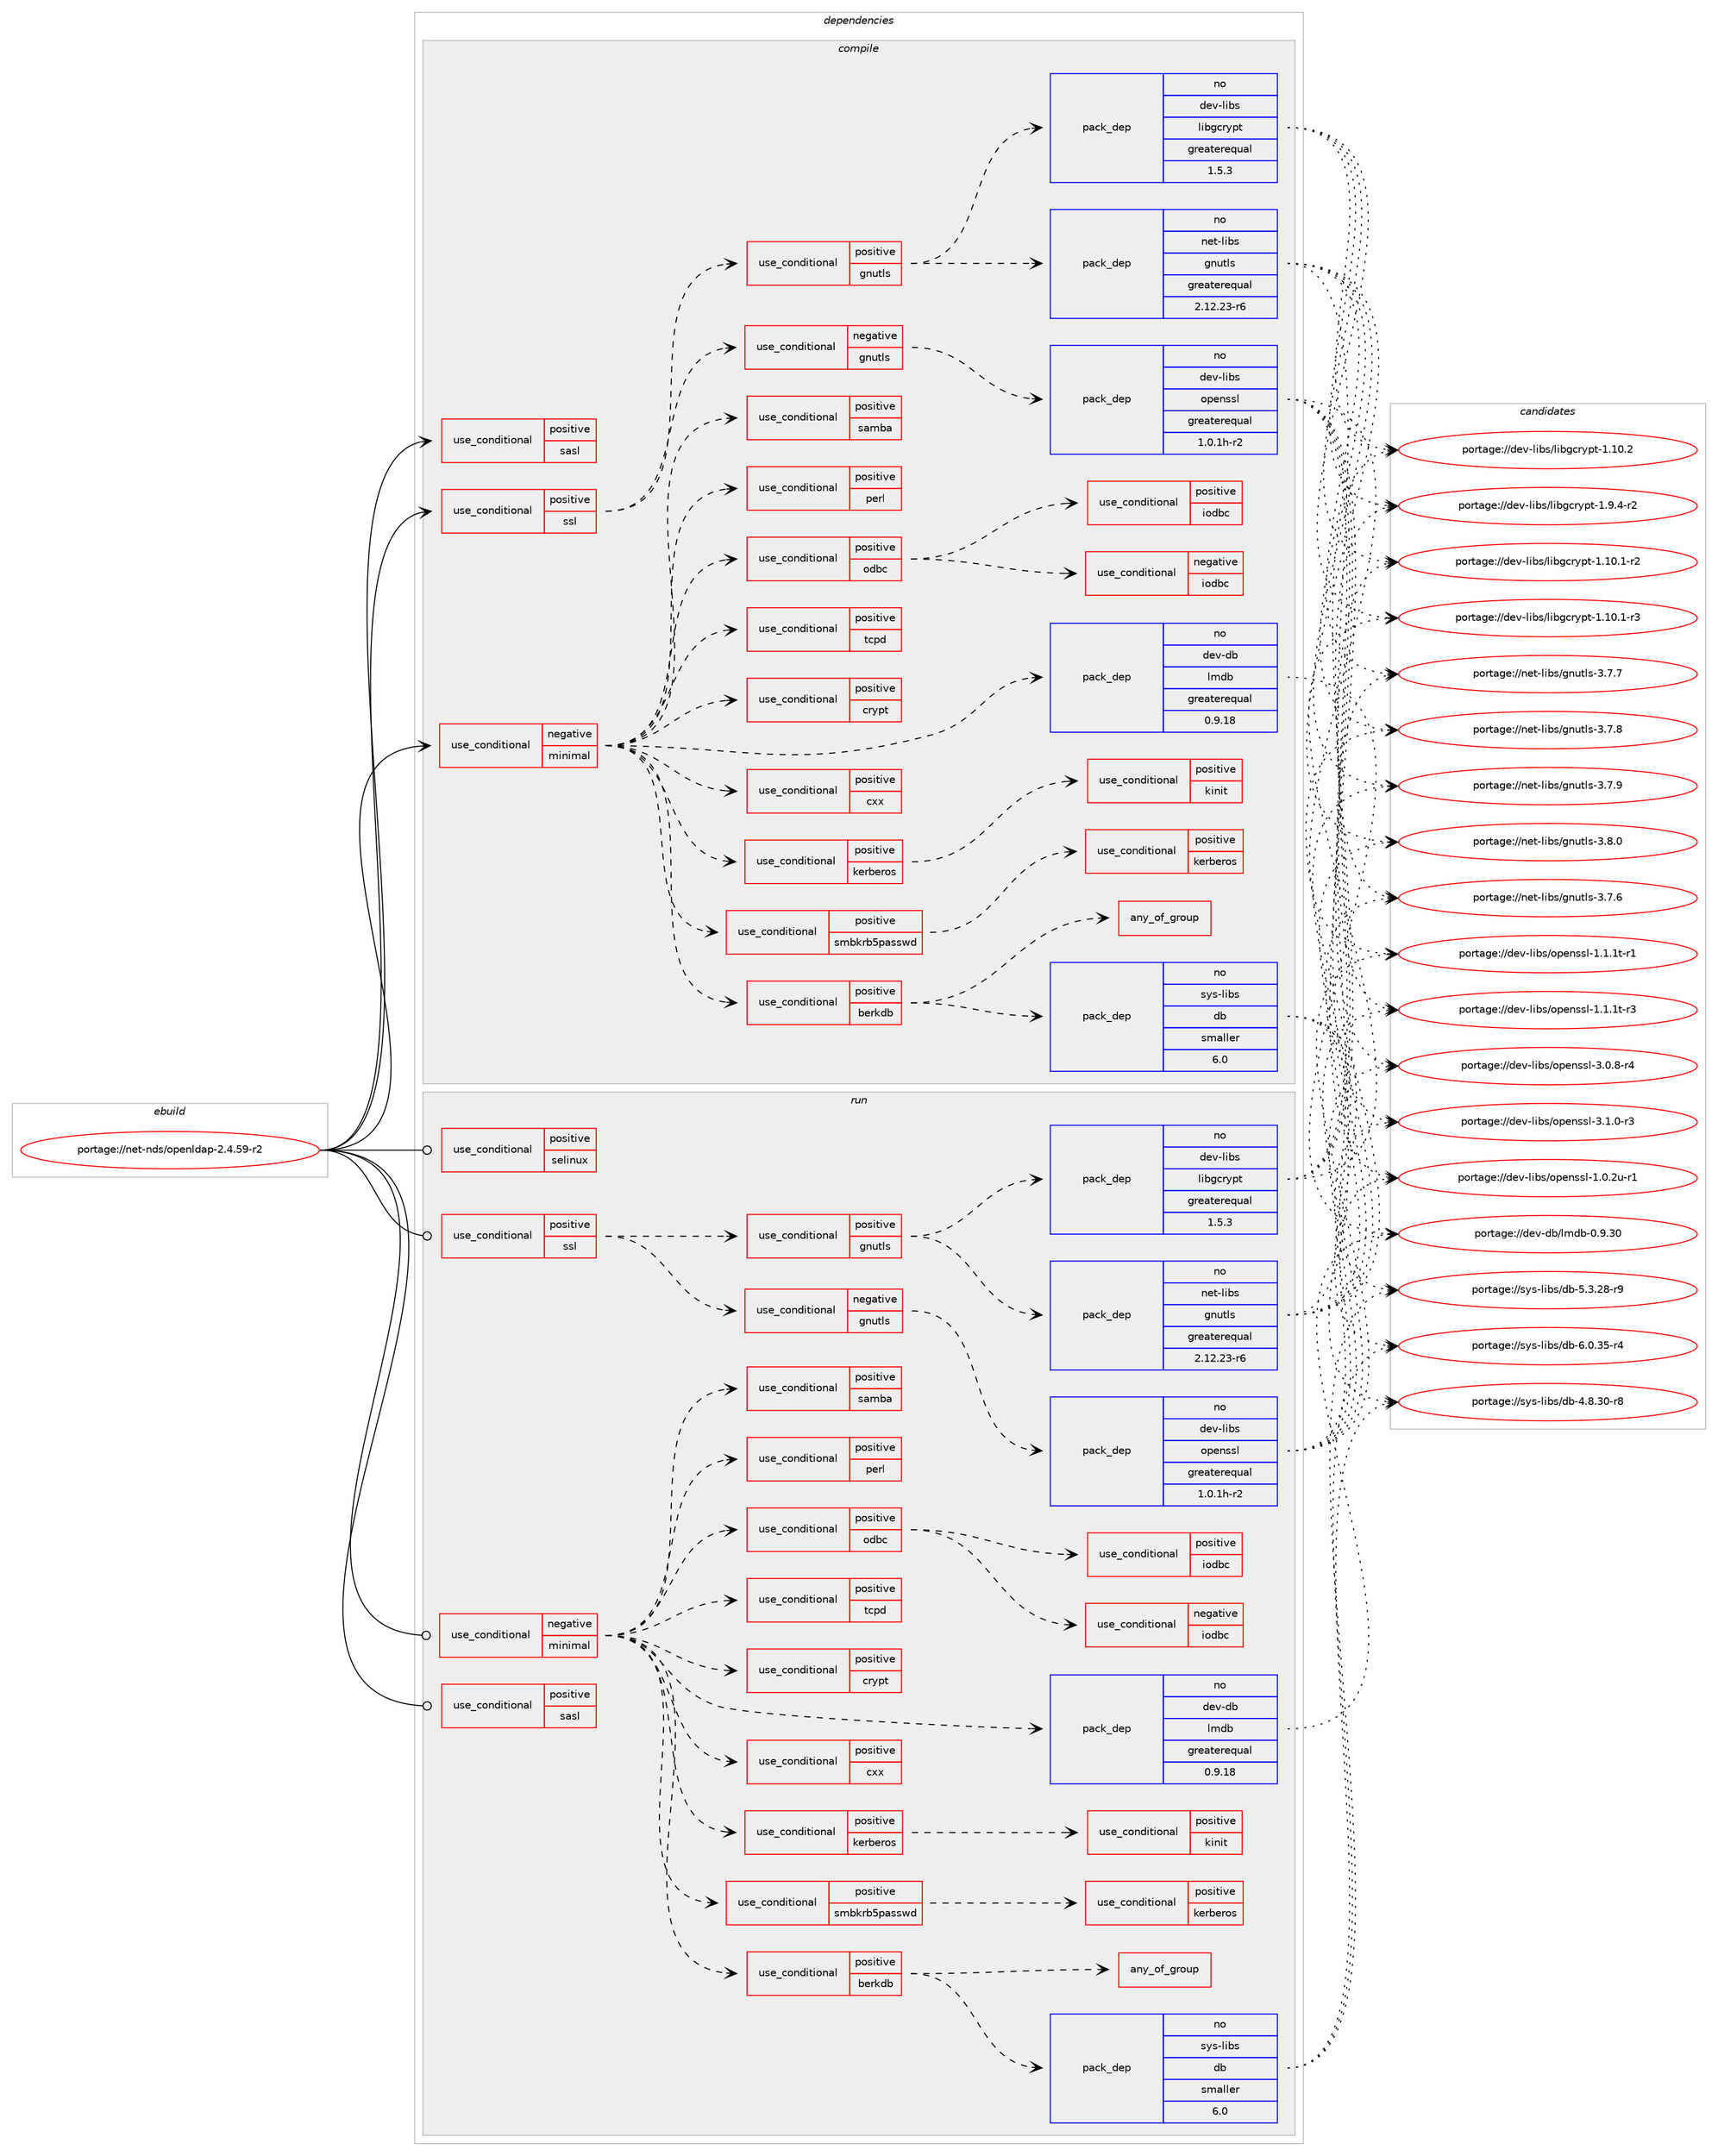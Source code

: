 digraph prolog {

# *************
# Graph options
# *************

newrank=true;
concentrate=true;
compound=true;
graph [rankdir=LR,fontname=Helvetica,fontsize=10,ranksep=1.5];#, ranksep=2.5, nodesep=0.2];
edge  [arrowhead=vee];
node  [fontname=Helvetica,fontsize=10];

# **********
# The ebuild
# **********

subgraph cluster_leftcol {
color=gray;
rank=same;
label=<<i>ebuild</i>>;
id [label="portage://net-nds/openldap-2.4.59-r2", color=red, width=4, href="../net-nds/openldap-2.4.59-r2.svg"];
}

# ****************
# The dependencies
# ****************

subgraph cluster_midcol {
color=gray;
label=<<i>dependencies</i>>;
subgraph cluster_compile {
fillcolor="#eeeeee";
style=filled;
label=<<i>compile</i>>;
subgraph cond1570 {
dependency2108 [label=<<TABLE BORDER="0" CELLBORDER="1" CELLSPACING="0" CELLPADDING="4"><TR><TD ROWSPAN="3" CELLPADDING="10">use_conditional</TD></TR><TR><TD>negative</TD></TR><TR><TD>minimal</TD></TR></TABLE>>, shape=none, color=red];
# *** BEGIN UNKNOWN DEPENDENCY TYPE (TODO) ***
# dependency2108 -> package_dependency(portage://net-nds/openldap-2.4.59-r2,install,no,dev-libs,libltdl,none,[,,],[],[])
# *** END UNKNOWN DEPENDENCY TYPE (TODO) ***

# *** BEGIN UNKNOWN DEPENDENCY TYPE (TODO) ***
# dependency2108 -> package_dependency(portage://net-nds/openldap-2.4.59-r2,install,no,sys-fs,e2fsprogs,none,[,,],[],[])
# *** END UNKNOWN DEPENDENCY TYPE (TODO) ***

subgraph pack530 {
dependency2109 [label=<<TABLE BORDER="0" CELLBORDER="1" CELLSPACING="0" CELLPADDING="4" WIDTH="220"><TR><TD ROWSPAN="6" CELLPADDING="30">pack_dep</TD></TR><TR><TD WIDTH="110">no</TD></TR><TR><TD>dev-db</TD></TR><TR><TD>lmdb</TD></TR><TR><TD>greaterequal</TD></TR><TR><TD>0.9.18</TD></TR></TABLE>>, shape=none, color=blue];
}
dependency2108:e -> dependency2109:w [weight=20,style="dashed",arrowhead="vee"];
subgraph cond1571 {
dependency2110 [label=<<TABLE BORDER="0" CELLBORDER="1" CELLSPACING="0" CELLPADDING="4"><TR><TD ROWSPAN="3" CELLPADDING="10">use_conditional</TD></TR><TR><TD>positive</TD></TR><TR><TD>crypt</TD></TR></TABLE>>, shape=none, color=red];
# *** BEGIN UNKNOWN DEPENDENCY TYPE (TODO) ***
# dependency2110 -> package_dependency(portage://net-nds/openldap-2.4.59-r2,install,no,virtual,libcrypt,none,[,,],any_same_slot,[])
# *** END UNKNOWN DEPENDENCY TYPE (TODO) ***

}
dependency2108:e -> dependency2110:w [weight=20,style="dashed",arrowhead="vee"];
subgraph cond1572 {
dependency2111 [label=<<TABLE BORDER="0" CELLBORDER="1" CELLSPACING="0" CELLPADDING="4"><TR><TD ROWSPAN="3" CELLPADDING="10">use_conditional</TD></TR><TR><TD>positive</TD></TR><TR><TD>tcpd</TD></TR></TABLE>>, shape=none, color=red];
# *** BEGIN UNKNOWN DEPENDENCY TYPE (TODO) ***
# dependency2111 -> package_dependency(portage://net-nds/openldap-2.4.59-r2,install,no,sys-apps,tcp-wrappers,none,[,,],[],[])
# *** END UNKNOWN DEPENDENCY TYPE (TODO) ***

}
dependency2108:e -> dependency2111:w [weight=20,style="dashed",arrowhead="vee"];
subgraph cond1573 {
dependency2112 [label=<<TABLE BORDER="0" CELLBORDER="1" CELLSPACING="0" CELLPADDING="4"><TR><TD ROWSPAN="3" CELLPADDING="10">use_conditional</TD></TR><TR><TD>positive</TD></TR><TR><TD>odbc</TD></TR></TABLE>>, shape=none, color=red];
subgraph cond1574 {
dependency2113 [label=<<TABLE BORDER="0" CELLBORDER="1" CELLSPACING="0" CELLPADDING="4"><TR><TD ROWSPAN="3" CELLPADDING="10">use_conditional</TD></TR><TR><TD>negative</TD></TR><TR><TD>iodbc</TD></TR></TABLE>>, shape=none, color=red];
# *** BEGIN UNKNOWN DEPENDENCY TYPE (TODO) ***
# dependency2113 -> package_dependency(portage://net-nds/openldap-2.4.59-r2,install,no,dev-db,unixODBC,none,[,,],[],[])
# *** END UNKNOWN DEPENDENCY TYPE (TODO) ***

}
dependency2112:e -> dependency2113:w [weight=20,style="dashed",arrowhead="vee"];
subgraph cond1575 {
dependency2114 [label=<<TABLE BORDER="0" CELLBORDER="1" CELLSPACING="0" CELLPADDING="4"><TR><TD ROWSPAN="3" CELLPADDING="10">use_conditional</TD></TR><TR><TD>positive</TD></TR><TR><TD>iodbc</TD></TR></TABLE>>, shape=none, color=red];
# *** BEGIN UNKNOWN DEPENDENCY TYPE (TODO) ***
# dependency2114 -> package_dependency(portage://net-nds/openldap-2.4.59-r2,install,no,dev-db,libiodbc,none,[,,],[],[])
# *** END UNKNOWN DEPENDENCY TYPE (TODO) ***

}
dependency2112:e -> dependency2114:w [weight=20,style="dashed",arrowhead="vee"];
}
dependency2108:e -> dependency2112:w [weight=20,style="dashed",arrowhead="vee"];
subgraph cond1576 {
dependency2115 [label=<<TABLE BORDER="0" CELLBORDER="1" CELLSPACING="0" CELLPADDING="4"><TR><TD ROWSPAN="3" CELLPADDING="10">use_conditional</TD></TR><TR><TD>positive</TD></TR><TR><TD>perl</TD></TR></TABLE>>, shape=none, color=red];
# *** BEGIN UNKNOWN DEPENDENCY TYPE (TODO) ***
# dependency2115 -> package_dependency(portage://net-nds/openldap-2.4.59-r2,install,no,dev-lang,perl,none,[,,],any_same_slot,[use(disable(build),negative)])
# *** END UNKNOWN DEPENDENCY TYPE (TODO) ***

}
dependency2108:e -> dependency2115:w [weight=20,style="dashed",arrowhead="vee"];
subgraph cond1577 {
dependency2116 [label=<<TABLE BORDER="0" CELLBORDER="1" CELLSPACING="0" CELLPADDING="4"><TR><TD ROWSPAN="3" CELLPADDING="10">use_conditional</TD></TR><TR><TD>positive</TD></TR><TR><TD>samba</TD></TR></TABLE>>, shape=none, color=red];
# *** BEGIN UNKNOWN DEPENDENCY TYPE (TODO) ***
# dependency2116 -> package_dependency(portage://net-nds/openldap-2.4.59-r2,install,no,dev-libs,openssl,none,[,,],[slot(0),equal],[])
# *** END UNKNOWN DEPENDENCY TYPE (TODO) ***

}
dependency2108:e -> dependency2116:w [weight=20,style="dashed",arrowhead="vee"];
subgraph cond1578 {
dependency2117 [label=<<TABLE BORDER="0" CELLBORDER="1" CELLSPACING="0" CELLPADDING="4"><TR><TD ROWSPAN="3" CELLPADDING="10">use_conditional</TD></TR><TR><TD>positive</TD></TR><TR><TD>berkdb</TD></TR></TABLE>>, shape=none, color=red];
subgraph pack531 {
dependency2118 [label=<<TABLE BORDER="0" CELLBORDER="1" CELLSPACING="0" CELLPADDING="4" WIDTH="220"><TR><TD ROWSPAN="6" CELLPADDING="30">pack_dep</TD></TR><TR><TD WIDTH="110">no</TD></TR><TR><TD>sys-libs</TD></TR><TR><TD>db</TD></TR><TR><TD>smaller</TD></TR><TR><TD>6.0</TD></TR></TABLE>>, shape=none, color=blue];
}
dependency2117:e -> dependency2118:w [weight=20,style="dashed",arrowhead="vee"];
subgraph any10 {
dependency2119 [label=<<TABLE BORDER="0" CELLBORDER="1" CELLSPACING="0" CELLPADDING="4"><TR><TD CELLPADDING="10">any_of_group</TD></TR></TABLE>>, shape=none, color=red];# *** BEGIN UNKNOWN DEPENDENCY TYPE (TODO) ***
# dependency2119 -> package_dependency(portage://net-nds/openldap-2.4.59-r2,install,no,sys-libs,db,none,[,,],[slot(5.3)],[])
# *** END UNKNOWN DEPENDENCY TYPE (TODO) ***

# *** BEGIN UNKNOWN DEPENDENCY TYPE (TODO) ***
# dependency2119 -> package_dependency(portage://net-nds/openldap-2.4.59-r2,install,no,sys-libs,db,none,[,,],[slot(4.8)],[])
# *** END UNKNOWN DEPENDENCY TYPE (TODO) ***

}
dependency2117:e -> dependency2119:w [weight=20,style="dashed",arrowhead="vee"];
}
dependency2108:e -> dependency2117:w [weight=20,style="dashed",arrowhead="vee"];
subgraph cond1579 {
dependency2120 [label=<<TABLE BORDER="0" CELLBORDER="1" CELLSPACING="0" CELLPADDING="4"><TR><TD ROWSPAN="3" CELLPADDING="10">use_conditional</TD></TR><TR><TD>positive</TD></TR><TR><TD>smbkrb5passwd</TD></TR></TABLE>>, shape=none, color=red];
# *** BEGIN UNKNOWN DEPENDENCY TYPE (TODO) ***
# dependency2120 -> package_dependency(portage://net-nds/openldap-2.4.59-r2,install,no,dev-libs,openssl,none,[,,],[slot(0),equal],[])
# *** END UNKNOWN DEPENDENCY TYPE (TODO) ***

subgraph cond1580 {
dependency2121 [label=<<TABLE BORDER="0" CELLBORDER="1" CELLSPACING="0" CELLPADDING="4"><TR><TD ROWSPAN="3" CELLPADDING="10">use_conditional</TD></TR><TR><TD>positive</TD></TR><TR><TD>kerberos</TD></TR></TABLE>>, shape=none, color=red];
# *** BEGIN UNKNOWN DEPENDENCY TYPE (TODO) ***
# dependency2121 -> package_dependency(portage://net-nds/openldap-2.4.59-r2,install,no,app-crypt,heimdal,none,[,,],[],[])
# *** END UNKNOWN DEPENDENCY TYPE (TODO) ***

}
dependency2120:e -> dependency2121:w [weight=20,style="dashed",arrowhead="vee"];
}
dependency2108:e -> dependency2120:w [weight=20,style="dashed",arrowhead="vee"];
subgraph cond1581 {
dependency2122 [label=<<TABLE BORDER="0" CELLBORDER="1" CELLSPACING="0" CELLPADDING="4"><TR><TD ROWSPAN="3" CELLPADDING="10">use_conditional</TD></TR><TR><TD>positive</TD></TR><TR><TD>kerberos</TD></TR></TABLE>>, shape=none, color=red];
# *** BEGIN UNKNOWN DEPENDENCY TYPE (TODO) ***
# dependency2122 -> package_dependency(portage://net-nds/openldap-2.4.59-r2,install,no,virtual,krb5,none,[,,],[],[])
# *** END UNKNOWN DEPENDENCY TYPE (TODO) ***

subgraph cond1582 {
dependency2123 [label=<<TABLE BORDER="0" CELLBORDER="1" CELLSPACING="0" CELLPADDING="4"><TR><TD ROWSPAN="3" CELLPADDING="10">use_conditional</TD></TR><TR><TD>positive</TD></TR><TR><TD>kinit</TD></TR></TABLE>>, shape=none, color=red];
# *** BEGIN UNKNOWN DEPENDENCY TYPE (TODO) ***
# dependency2123 -> package_dependency(portage://net-nds/openldap-2.4.59-r2,install,weak,app-crypt,heimdal,none,[,,],[],[])
# *** END UNKNOWN DEPENDENCY TYPE (TODO) ***

}
dependency2122:e -> dependency2123:w [weight=20,style="dashed",arrowhead="vee"];
}
dependency2108:e -> dependency2122:w [weight=20,style="dashed",arrowhead="vee"];
subgraph cond1583 {
dependency2124 [label=<<TABLE BORDER="0" CELLBORDER="1" CELLSPACING="0" CELLPADDING="4"><TR><TD ROWSPAN="3" CELLPADDING="10">use_conditional</TD></TR><TR><TD>positive</TD></TR><TR><TD>cxx</TD></TR></TABLE>>, shape=none, color=red];
# *** BEGIN UNKNOWN DEPENDENCY TYPE (TODO) ***
# dependency2124 -> package_dependency(portage://net-nds/openldap-2.4.59-r2,install,no,dev-libs,cyrus-sasl,none,[,,],any_same_slot,[])
# *** END UNKNOWN DEPENDENCY TYPE (TODO) ***

}
dependency2108:e -> dependency2124:w [weight=20,style="dashed",arrowhead="vee"];
}
id:e -> dependency2108:w [weight=20,style="solid",arrowhead="vee"];
subgraph cond1584 {
dependency2125 [label=<<TABLE BORDER="0" CELLBORDER="1" CELLSPACING="0" CELLPADDING="4"><TR><TD ROWSPAN="3" CELLPADDING="10">use_conditional</TD></TR><TR><TD>positive</TD></TR><TR><TD>sasl</TD></TR></TABLE>>, shape=none, color=red];
# *** BEGIN UNKNOWN DEPENDENCY TYPE (TODO) ***
# dependency2125 -> package_dependency(portage://net-nds/openldap-2.4.59-r2,install,no,dev-libs,cyrus-sasl,none,[,,],any_same_slot,[])
# *** END UNKNOWN DEPENDENCY TYPE (TODO) ***

}
id:e -> dependency2125:w [weight=20,style="solid",arrowhead="vee"];
subgraph cond1585 {
dependency2126 [label=<<TABLE BORDER="0" CELLBORDER="1" CELLSPACING="0" CELLPADDING="4"><TR><TD ROWSPAN="3" CELLPADDING="10">use_conditional</TD></TR><TR><TD>positive</TD></TR><TR><TD>ssl</TD></TR></TABLE>>, shape=none, color=red];
subgraph cond1586 {
dependency2127 [label=<<TABLE BORDER="0" CELLBORDER="1" CELLSPACING="0" CELLPADDING="4"><TR><TD ROWSPAN="3" CELLPADDING="10">use_conditional</TD></TR><TR><TD>negative</TD></TR><TR><TD>gnutls</TD></TR></TABLE>>, shape=none, color=red];
subgraph pack532 {
dependency2128 [label=<<TABLE BORDER="0" CELLBORDER="1" CELLSPACING="0" CELLPADDING="4" WIDTH="220"><TR><TD ROWSPAN="6" CELLPADDING="30">pack_dep</TD></TR><TR><TD WIDTH="110">no</TD></TR><TR><TD>dev-libs</TD></TR><TR><TD>openssl</TD></TR><TR><TD>greaterequal</TD></TR><TR><TD>1.0.1h-r2</TD></TR></TABLE>>, shape=none, color=blue];
}
dependency2127:e -> dependency2128:w [weight=20,style="dashed",arrowhead="vee"];
}
dependency2126:e -> dependency2127:w [weight=20,style="dashed",arrowhead="vee"];
subgraph cond1587 {
dependency2129 [label=<<TABLE BORDER="0" CELLBORDER="1" CELLSPACING="0" CELLPADDING="4"><TR><TD ROWSPAN="3" CELLPADDING="10">use_conditional</TD></TR><TR><TD>positive</TD></TR><TR><TD>gnutls</TD></TR></TABLE>>, shape=none, color=red];
subgraph pack533 {
dependency2130 [label=<<TABLE BORDER="0" CELLBORDER="1" CELLSPACING="0" CELLPADDING="4" WIDTH="220"><TR><TD ROWSPAN="6" CELLPADDING="30">pack_dep</TD></TR><TR><TD WIDTH="110">no</TD></TR><TR><TD>net-libs</TD></TR><TR><TD>gnutls</TD></TR><TR><TD>greaterequal</TD></TR><TR><TD>2.12.23-r6</TD></TR></TABLE>>, shape=none, color=blue];
}
dependency2129:e -> dependency2130:w [weight=20,style="dashed",arrowhead="vee"];
subgraph pack534 {
dependency2131 [label=<<TABLE BORDER="0" CELLBORDER="1" CELLSPACING="0" CELLPADDING="4" WIDTH="220"><TR><TD ROWSPAN="6" CELLPADDING="30">pack_dep</TD></TR><TR><TD WIDTH="110">no</TD></TR><TR><TD>dev-libs</TD></TR><TR><TD>libgcrypt</TD></TR><TR><TD>greaterequal</TD></TR><TR><TD>1.5.3</TD></TR></TABLE>>, shape=none, color=blue];
}
dependency2129:e -> dependency2131:w [weight=20,style="dashed",arrowhead="vee"];
}
dependency2126:e -> dependency2129:w [weight=20,style="dashed",arrowhead="vee"];
}
id:e -> dependency2126:w [weight=20,style="solid",arrowhead="vee"];
# *** BEGIN UNKNOWN DEPENDENCY TYPE (TODO) ***
# id -> package_dependency(portage://net-nds/openldap-2.4.59-r2,install,no,sys-apps,groff,none,[,,],[],[])
# *** END UNKNOWN DEPENDENCY TYPE (TODO) ***

}
subgraph cluster_compileandrun {
fillcolor="#eeeeee";
style=filled;
label=<<i>compile and run</i>>;
}
subgraph cluster_run {
fillcolor="#eeeeee";
style=filled;
label=<<i>run</i>>;
subgraph cond1588 {
dependency2132 [label=<<TABLE BORDER="0" CELLBORDER="1" CELLSPACING="0" CELLPADDING="4"><TR><TD ROWSPAN="3" CELLPADDING="10">use_conditional</TD></TR><TR><TD>negative</TD></TR><TR><TD>minimal</TD></TR></TABLE>>, shape=none, color=red];
# *** BEGIN UNKNOWN DEPENDENCY TYPE (TODO) ***
# dependency2132 -> package_dependency(portage://net-nds/openldap-2.4.59-r2,run,no,dev-libs,libltdl,none,[,,],[],[])
# *** END UNKNOWN DEPENDENCY TYPE (TODO) ***

# *** BEGIN UNKNOWN DEPENDENCY TYPE (TODO) ***
# dependency2132 -> package_dependency(portage://net-nds/openldap-2.4.59-r2,run,no,sys-fs,e2fsprogs,none,[,,],[],[])
# *** END UNKNOWN DEPENDENCY TYPE (TODO) ***

subgraph pack535 {
dependency2133 [label=<<TABLE BORDER="0" CELLBORDER="1" CELLSPACING="0" CELLPADDING="4" WIDTH="220"><TR><TD ROWSPAN="6" CELLPADDING="30">pack_dep</TD></TR><TR><TD WIDTH="110">no</TD></TR><TR><TD>dev-db</TD></TR><TR><TD>lmdb</TD></TR><TR><TD>greaterequal</TD></TR><TR><TD>0.9.18</TD></TR></TABLE>>, shape=none, color=blue];
}
dependency2132:e -> dependency2133:w [weight=20,style="dashed",arrowhead="vee"];
subgraph cond1589 {
dependency2134 [label=<<TABLE BORDER="0" CELLBORDER="1" CELLSPACING="0" CELLPADDING="4"><TR><TD ROWSPAN="3" CELLPADDING="10">use_conditional</TD></TR><TR><TD>positive</TD></TR><TR><TD>crypt</TD></TR></TABLE>>, shape=none, color=red];
# *** BEGIN UNKNOWN DEPENDENCY TYPE (TODO) ***
# dependency2134 -> package_dependency(portage://net-nds/openldap-2.4.59-r2,run,no,virtual,libcrypt,none,[,,],any_same_slot,[])
# *** END UNKNOWN DEPENDENCY TYPE (TODO) ***

}
dependency2132:e -> dependency2134:w [weight=20,style="dashed",arrowhead="vee"];
subgraph cond1590 {
dependency2135 [label=<<TABLE BORDER="0" CELLBORDER="1" CELLSPACING="0" CELLPADDING="4"><TR><TD ROWSPAN="3" CELLPADDING="10">use_conditional</TD></TR><TR><TD>positive</TD></TR><TR><TD>tcpd</TD></TR></TABLE>>, shape=none, color=red];
# *** BEGIN UNKNOWN DEPENDENCY TYPE (TODO) ***
# dependency2135 -> package_dependency(portage://net-nds/openldap-2.4.59-r2,run,no,sys-apps,tcp-wrappers,none,[,,],[],[])
# *** END UNKNOWN DEPENDENCY TYPE (TODO) ***

}
dependency2132:e -> dependency2135:w [weight=20,style="dashed",arrowhead="vee"];
subgraph cond1591 {
dependency2136 [label=<<TABLE BORDER="0" CELLBORDER="1" CELLSPACING="0" CELLPADDING="4"><TR><TD ROWSPAN="3" CELLPADDING="10">use_conditional</TD></TR><TR><TD>positive</TD></TR><TR><TD>odbc</TD></TR></TABLE>>, shape=none, color=red];
subgraph cond1592 {
dependency2137 [label=<<TABLE BORDER="0" CELLBORDER="1" CELLSPACING="0" CELLPADDING="4"><TR><TD ROWSPAN="3" CELLPADDING="10">use_conditional</TD></TR><TR><TD>negative</TD></TR><TR><TD>iodbc</TD></TR></TABLE>>, shape=none, color=red];
# *** BEGIN UNKNOWN DEPENDENCY TYPE (TODO) ***
# dependency2137 -> package_dependency(portage://net-nds/openldap-2.4.59-r2,run,no,dev-db,unixODBC,none,[,,],[],[])
# *** END UNKNOWN DEPENDENCY TYPE (TODO) ***

}
dependency2136:e -> dependency2137:w [weight=20,style="dashed",arrowhead="vee"];
subgraph cond1593 {
dependency2138 [label=<<TABLE BORDER="0" CELLBORDER="1" CELLSPACING="0" CELLPADDING="4"><TR><TD ROWSPAN="3" CELLPADDING="10">use_conditional</TD></TR><TR><TD>positive</TD></TR><TR><TD>iodbc</TD></TR></TABLE>>, shape=none, color=red];
# *** BEGIN UNKNOWN DEPENDENCY TYPE (TODO) ***
# dependency2138 -> package_dependency(portage://net-nds/openldap-2.4.59-r2,run,no,dev-db,libiodbc,none,[,,],[],[])
# *** END UNKNOWN DEPENDENCY TYPE (TODO) ***

}
dependency2136:e -> dependency2138:w [weight=20,style="dashed",arrowhead="vee"];
}
dependency2132:e -> dependency2136:w [weight=20,style="dashed",arrowhead="vee"];
subgraph cond1594 {
dependency2139 [label=<<TABLE BORDER="0" CELLBORDER="1" CELLSPACING="0" CELLPADDING="4"><TR><TD ROWSPAN="3" CELLPADDING="10">use_conditional</TD></TR><TR><TD>positive</TD></TR><TR><TD>perl</TD></TR></TABLE>>, shape=none, color=red];
# *** BEGIN UNKNOWN DEPENDENCY TYPE (TODO) ***
# dependency2139 -> package_dependency(portage://net-nds/openldap-2.4.59-r2,run,no,dev-lang,perl,none,[,,],any_same_slot,[use(disable(build),negative)])
# *** END UNKNOWN DEPENDENCY TYPE (TODO) ***

}
dependency2132:e -> dependency2139:w [weight=20,style="dashed",arrowhead="vee"];
subgraph cond1595 {
dependency2140 [label=<<TABLE BORDER="0" CELLBORDER="1" CELLSPACING="0" CELLPADDING="4"><TR><TD ROWSPAN="3" CELLPADDING="10">use_conditional</TD></TR><TR><TD>positive</TD></TR><TR><TD>samba</TD></TR></TABLE>>, shape=none, color=red];
# *** BEGIN UNKNOWN DEPENDENCY TYPE (TODO) ***
# dependency2140 -> package_dependency(portage://net-nds/openldap-2.4.59-r2,run,no,dev-libs,openssl,none,[,,],[slot(0),equal],[])
# *** END UNKNOWN DEPENDENCY TYPE (TODO) ***

}
dependency2132:e -> dependency2140:w [weight=20,style="dashed",arrowhead="vee"];
subgraph cond1596 {
dependency2141 [label=<<TABLE BORDER="0" CELLBORDER="1" CELLSPACING="0" CELLPADDING="4"><TR><TD ROWSPAN="3" CELLPADDING="10">use_conditional</TD></TR><TR><TD>positive</TD></TR><TR><TD>berkdb</TD></TR></TABLE>>, shape=none, color=red];
subgraph pack536 {
dependency2142 [label=<<TABLE BORDER="0" CELLBORDER="1" CELLSPACING="0" CELLPADDING="4" WIDTH="220"><TR><TD ROWSPAN="6" CELLPADDING="30">pack_dep</TD></TR><TR><TD WIDTH="110">no</TD></TR><TR><TD>sys-libs</TD></TR><TR><TD>db</TD></TR><TR><TD>smaller</TD></TR><TR><TD>6.0</TD></TR></TABLE>>, shape=none, color=blue];
}
dependency2141:e -> dependency2142:w [weight=20,style="dashed",arrowhead="vee"];
subgraph any11 {
dependency2143 [label=<<TABLE BORDER="0" CELLBORDER="1" CELLSPACING="0" CELLPADDING="4"><TR><TD CELLPADDING="10">any_of_group</TD></TR></TABLE>>, shape=none, color=red];# *** BEGIN UNKNOWN DEPENDENCY TYPE (TODO) ***
# dependency2143 -> package_dependency(portage://net-nds/openldap-2.4.59-r2,run,no,sys-libs,db,none,[,,],[slot(5.3)],[])
# *** END UNKNOWN DEPENDENCY TYPE (TODO) ***

# *** BEGIN UNKNOWN DEPENDENCY TYPE (TODO) ***
# dependency2143 -> package_dependency(portage://net-nds/openldap-2.4.59-r2,run,no,sys-libs,db,none,[,,],[slot(4.8)],[])
# *** END UNKNOWN DEPENDENCY TYPE (TODO) ***

}
dependency2141:e -> dependency2143:w [weight=20,style="dashed",arrowhead="vee"];
}
dependency2132:e -> dependency2141:w [weight=20,style="dashed",arrowhead="vee"];
subgraph cond1597 {
dependency2144 [label=<<TABLE BORDER="0" CELLBORDER="1" CELLSPACING="0" CELLPADDING="4"><TR><TD ROWSPAN="3" CELLPADDING="10">use_conditional</TD></TR><TR><TD>positive</TD></TR><TR><TD>smbkrb5passwd</TD></TR></TABLE>>, shape=none, color=red];
# *** BEGIN UNKNOWN DEPENDENCY TYPE (TODO) ***
# dependency2144 -> package_dependency(portage://net-nds/openldap-2.4.59-r2,run,no,dev-libs,openssl,none,[,,],[slot(0),equal],[])
# *** END UNKNOWN DEPENDENCY TYPE (TODO) ***

subgraph cond1598 {
dependency2145 [label=<<TABLE BORDER="0" CELLBORDER="1" CELLSPACING="0" CELLPADDING="4"><TR><TD ROWSPAN="3" CELLPADDING="10">use_conditional</TD></TR><TR><TD>positive</TD></TR><TR><TD>kerberos</TD></TR></TABLE>>, shape=none, color=red];
# *** BEGIN UNKNOWN DEPENDENCY TYPE (TODO) ***
# dependency2145 -> package_dependency(portage://net-nds/openldap-2.4.59-r2,run,no,app-crypt,heimdal,none,[,,],[],[])
# *** END UNKNOWN DEPENDENCY TYPE (TODO) ***

}
dependency2144:e -> dependency2145:w [weight=20,style="dashed",arrowhead="vee"];
}
dependency2132:e -> dependency2144:w [weight=20,style="dashed",arrowhead="vee"];
subgraph cond1599 {
dependency2146 [label=<<TABLE BORDER="0" CELLBORDER="1" CELLSPACING="0" CELLPADDING="4"><TR><TD ROWSPAN="3" CELLPADDING="10">use_conditional</TD></TR><TR><TD>positive</TD></TR><TR><TD>kerberos</TD></TR></TABLE>>, shape=none, color=red];
# *** BEGIN UNKNOWN DEPENDENCY TYPE (TODO) ***
# dependency2146 -> package_dependency(portage://net-nds/openldap-2.4.59-r2,run,no,virtual,krb5,none,[,,],[],[])
# *** END UNKNOWN DEPENDENCY TYPE (TODO) ***

subgraph cond1600 {
dependency2147 [label=<<TABLE BORDER="0" CELLBORDER="1" CELLSPACING="0" CELLPADDING="4"><TR><TD ROWSPAN="3" CELLPADDING="10">use_conditional</TD></TR><TR><TD>positive</TD></TR><TR><TD>kinit</TD></TR></TABLE>>, shape=none, color=red];
# *** BEGIN UNKNOWN DEPENDENCY TYPE (TODO) ***
# dependency2147 -> package_dependency(portage://net-nds/openldap-2.4.59-r2,run,weak,app-crypt,heimdal,none,[,,],[],[])
# *** END UNKNOWN DEPENDENCY TYPE (TODO) ***

}
dependency2146:e -> dependency2147:w [weight=20,style="dashed",arrowhead="vee"];
}
dependency2132:e -> dependency2146:w [weight=20,style="dashed",arrowhead="vee"];
subgraph cond1601 {
dependency2148 [label=<<TABLE BORDER="0" CELLBORDER="1" CELLSPACING="0" CELLPADDING="4"><TR><TD ROWSPAN="3" CELLPADDING="10">use_conditional</TD></TR><TR><TD>positive</TD></TR><TR><TD>cxx</TD></TR></TABLE>>, shape=none, color=red];
# *** BEGIN UNKNOWN DEPENDENCY TYPE (TODO) ***
# dependency2148 -> package_dependency(portage://net-nds/openldap-2.4.59-r2,run,no,dev-libs,cyrus-sasl,none,[,,],any_same_slot,[])
# *** END UNKNOWN DEPENDENCY TYPE (TODO) ***

}
dependency2132:e -> dependency2148:w [weight=20,style="dashed",arrowhead="vee"];
}
id:e -> dependency2132:w [weight=20,style="solid",arrowhead="odot"];
subgraph cond1602 {
dependency2149 [label=<<TABLE BORDER="0" CELLBORDER="1" CELLSPACING="0" CELLPADDING="4"><TR><TD ROWSPAN="3" CELLPADDING="10">use_conditional</TD></TR><TR><TD>positive</TD></TR><TR><TD>sasl</TD></TR></TABLE>>, shape=none, color=red];
# *** BEGIN UNKNOWN DEPENDENCY TYPE (TODO) ***
# dependency2149 -> package_dependency(portage://net-nds/openldap-2.4.59-r2,run,no,dev-libs,cyrus-sasl,none,[,,],any_same_slot,[])
# *** END UNKNOWN DEPENDENCY TYPE (TODO) ***

}
id:e -> dependency2149:w [weight=20,style="solid",arrowhead="odot"];
subgraph cond1603 {
dependency2150 [label=<<TABLE BORDER="0" CELLBORDER="1" CELLSPACING="0" CELLPADDING="4"><TR><TD ROWSPAN="3" CELLPADDING="10">use_conditional</TD></TR><TR><TD>positive</TD></TR><TR><TD>selinux</TD></TR></TABLE>>, shape=none, color=red];
# *** BEGIN UNKNOWN DEPENDENCY TYPE (TODO) ***
# dependency2150 -> package_dependency(portage://net-nds/openldap-2.4.59-r2,run,no,sec-policy,selinux-ldap,none,[,,],[],[])
# *** END UNKNOWN DEPENDENCY TYPE (TODO) ***

}
id:e -> dependency2150:w [weight=20,style="solid",arrowhead="odot"];
subgraph cond1604 {
dependency2151 [label=<<TABLE BORDER="0" CELLBORDER="1" CELLSPACING="0" CELLPADDING="4"><TR><TD ROWSPAN="3" CELLPADDING="10">use_conditional</TD></TR><TR><TD>positive</TD></TR><TR><TD>ssl</TD></TR></TABLE>>, shape=none, color=red];
subgraph cond1605 {
dependency2152 [label=<<TABLE BORDER="0" CELLBORDER="1" CELLSPACING="0" CELLPADDING="4"><TR><TD ROWSPAN="3" CELLPADDING="10">use_conditional</TD></TR><TR><TD>negative</TD></TR><TR><TD>gnutls</TD></TR></TABLE>>, shape=none, color=red];
subgraph pack537 {
dependency2153 [label=<<TABLE BORDER="0" CELLBORDER="1" CELLSPACING="0" CELLPADDING="4" WIDTH="220"><TR><TD ROWSPAN="6" CELLPADDING="30">pack_dep</TD></TR><TR><TD WIDTH="110">no</TD></TR><TR><TD>dev-libs</TD></TR><TR><TD>openssl</TD></TR><TR><TD>greaterequal</TD></TR><TR><TD>1.0.1h-r2</TD></TR></TABLE>>, shape=none, color=blue];
}
dependency2152:e -> dependency2153:w [weight=20,style="dashed",arrowhead="vee"];
}
dependency2151:e -> dependency2152:w [weight=20,style="dashed",arrowhead="vee"];
subgraph cond1606 {
dependency2154 [label=<<TABLE BORDER="0" CELLBORDER="1" CELLSPACING="0" CELLPADDING="4"><TR><TD ROWSPAN="3" CELLPADDING="10">use_conditional</TD></TR><TR><TD>positive</TD></TR><TR><TD>gnutls</TD></TR></TABLE>>, shape=none, color=red];
subgraph pack538 {
dependency2155 [label=<<TABLE BORDER="0" CELLBORDER="1" CELLSPACING="0" CELLPADDING="4" WIDTH="220"><TR><TD ROWSPAN="6" CELLPADDING="30">pack_dep</TD></TR><TR><TD WIDTH="110">no</TD></TR><TR><TD>net-libs</TD></TR><TR><TD>gnutls</TD></TR><TR><TD>greaterequal</TD></TR><TR><TD>2.12.23-r6</TD></TR></TABLE>>, shape=none, color=blue];
}
dependency2154:e -> dependency2155:w [weight=20,style="dashed",arrowhead="vee"];
subgraph pack539 {
dependency2156 [label=<<TABLE BORDER="0" CELLBORDER="1" CELLSPACING="0" CELLPADDING="4" WIDTH="220"><TR><TD ROWSPAN="6" CELLPADDING="30">pack_dep</TD></TR><TR><TD WIDTH="110">no</TD></TR><TR><TD>dev-libs</TD></TR><TR><TD>libgcrypt</TD></TR><TR><TD>greaterequal</TD></TR><TR><TD>1.5.3</TD></TR></TABLE>>, shape=none, color=blue];
}
dependency2154:e -> dependency2156:w [weight=20,style="dashed",arrowhead="vee"];
}
dependency2151:e -> dependency2154:w [weight=20,style="dashed",arrowhead="vee"];
}
id:e -> dependency2151:w [weight=20,style="solid",arrowhead="odot"];
# *** BEGIN UNKNOWN DEPENDENCY TYPE (TODO) ***
# id -> package_dependency(portage://net-nds/openldap-2.4.59-r2,run,no,virtual,tmpfiles,none,[,,],[],[])
# *** END UNKNOWN DEPENDENCY TYPE (TODO) ***

}
}

# **************
# The candidates
# **************

subgraph cluster_choices {
rank=same;
color=gray;
label=<<i>candidates</i>>;

subgraph choice530 {
color=black;
nodesep=1;
choice1001011184510098471081091009845484657465148 [label="portage://dev-db/lmdb-0.9.30", color=red, width=4,href="../dev-db/lmdb-0.9.30.svg"];
dependency2109:e -> choice1001011184510098471081091009845484657465148:w [style=dotted,weight="100"];
}
subgraph choice531 {
color=black;
nodesep=1;
choice11512111545108105981154710098455246564651484511456 [label="portage://sys-libs/db-4.8.30-r8", color=red, width=4,href="../sys-libs/db-4.8.30-r8.svg"];
choice11512111545108105981154710098455346514650564511457 [label="portage://sys-libs/db-5.3.28-r9", color=red, width=4,href="../sys-libs/db-5.3.28-r9.svg"];
choice11512111545108105981154710098455446484651534511452 [label="portage://sys-libs/db-6.0.35-r4", color=red, width=4,href="../sys-libs/db-6.0.35-r4.svg"];
dependency2118:e -> choice11512111545108105981154710098455246564651484511456:w [style=dotted,weight="100"];
dependency2118:e -> choice11512111545108105981154710098455346514650564511457:w [style=dotted,weight="100"];
dependency2118:e -> choice11512111545108105981154710098455446484651534511452:w [style=dotted,weight="100"];
}
subgraph choice532 {
color=black;
nodesep=1;
choice1001011184510810598115471111121011101151151084549464846501174511449 [label="portage://dev-libs/openssl-1.0.2u-r1", color=red, width=4,href="../dev-libs/openssl-1.0.2u-r1.svg"];
choice1001011184510810598115471111121011101151151084549464946491164511449 [label="portage://dev-libs/openssl-1.1.1t-r1", color=red, width=4,href="../dev-libs/openssl-1.1.1t-r1.svg"];
choice1001011184510810598115471111121011101151151084549464946491164511451 [label="portage://dev-libs/openssl-1.1.1t-r3", color=red, width=4,href="../dev-libs/openssl-1.1.1t-r3.svg"];
choice1001011184510810598115471111121011101151151084551464846564511452 [label="portage://dev-libs/openssl-3.0.8-r4", color=red, width=4,href="../dev-libs/openssl-3.0.8-r4.svg"];
choice1001011184510810598115471111121011101151151084551464946484511451 [label="portage://dev-libs/openssl-3.1.0-r3", color=red, width=4,href="../dev-libs/openssl-3.1.0-r3.svg"];
dependency2128:e -> choice1001011184510810598115471111121011101151151084549464846501174511449:w [style=dotted,weight="100"];
dependency2128:e -> choice1001011184510810598115471111121011101151151084549464946491164511449:w [style=dotted,weight="100"];
dependency2128:e -> choice1001011184510810598115471111121011101151151084549464946491164511451:w [style=dotted,weight="100"];
dependency2128:e -> choice1001011184510810598115471111121011101151151084551464846564511452:w [style=dotted,weight="100"];
dependency2128:e -> choice1001011184510810598115471111121011101151151084551464946484511451:w [style=dotted,weight="100"];
}
subgraph choice533 {
color=black;
nodesep=1;
choice110101116451081059811547103110117116108115455146554654 [label="portage://net-libs/gnutls-3.7.6", color=red, width=4,href="../net-libs/gnutls-3.7.6.svg"];
choice110101116451081059811547103110117116108115455146554655 [label="portage://net-libs/gnutls-3.7.7", color=red, width=4,href="../net-libs/gnutls-3.7.7.svg"];
choice110101116451081059811547103110117116108115455146554656 [label="portage://net-libs/gnutls-3.7.8", color=red, width=4,href="../net-libs/gnutls-3.7.8.svg"];
choice110101116451081059811547103110117116108115455146554657 [label="portage://net-libs/gnutls-3.7.9", color=red, width=4,href="../net-libs/gnutls-3.7.9.svg"];
choice110101116451081059811547103110117116108115455146564648 [label="portage://net-libs/gnutls-3.8.0", color=red, width=4,href="../net-libs/gnutls-3.8.0.svg"];
dependency2130:e -> choice110101116451081059811547103110117116108115455146554654:w [style=dotted,weight="100"];
dependency2130:e -> choice110101116451081059811547103110117116108115455146554655:w [style=dotted,weight="100"];
dependency2130:e -> choice110101116451081059811547103110117116108115455146554656:w [style=dotted,weight="100"];
dependency2130:e -> choice110101116451081059811547103110117116108115455146554657:w [style=dotted,weight="100"];
dependency2130:e -> choice110101116451081059811547103110117116108115455146564648:w [style=dotted,weight="100"];
}
subgraph choice534 {
color=black;
nodesep=1;
choice1001011184510810598115471081059810399114121112116454946494846494511450 [label="portage://dev-libs/libgcrypt-1.10.1-r2", color=red, width=4,href="../dev-libs/libgcrypt-1.10.1-r2.svg"];
choice1001011184510810598115471081059810399114121112116454946494846494511451 [label="portage://dev-libs/libgcrypt-1.10.1-r3", color=red, width=4,href="../dev-libs/libgcrypt-1.10.1-r3.svg"];
choice100101118451081059811547108105981039911412111211645494649484650 [label="portage://dev-libs/libgcrypt-1.10.2", color=red, width=4,href="../dev-libs/libgcrypt-1.10.2.svg"];
choice10010111845108105981154710810598103991141211121164549465746524511450 [label="portage://dev-libs/libgcrypt-1.9.4-r2", color=red, width=4,href="../dev-libs/libgcrypt-1.9.4-r2.svg"];
dependency2131:e -> choice1001011184510810598115471081059810399114121112116454946494846494511450:w [style=dotted,weight="100"];
dependency2131:e -> choice1001011184510810598115471081059810399114121112116454946494846494511451:w [style=dotted,weight="100"];
dependency2131:e -> choice100101118451081059811547108105981039911412111211645494649484650:w [style=dotted,weight="100"];
dependency2131:e -> choice10010111845108105981154710810598103991141211121164549465746524511450:w [style=dotted,weight="100"];
}
subgraph choice535 {
color=black;
nodesep=1;
choice1001011184510098471081091009845484657465148 [label="portage://dev-db/lmdb-0.9.30", color=red, width=4,href="../dev-db/lmdb-0.9.30.svg"];
dependency2133:e -> choice1001011184510098471081091009845484657465148:w [style=dotted,weight="100"];
}
subgraph choice536 {
color=black;
nodesep=1;
choice11512111545108105981154710098455246564651484511456 [label="portage://sys-libs/db-4.8.30-r8", color=red, width=4,href="../sys-libs/db-4.8.30-r8.svg"];
choice11512111545108105981154710098455346514650564511457 [label="portage://sys-libs/db-5.3.28-r9", color=red, width=4,href="../sys-libs/db-5.3.28-r9.svg"];
choice11512111545108105981154710098455446484651534511452 [label="portage://sys-libs/db-6.0.35-r4", color=red, width=4,href="../sys-libs/db-6.0.35-r4.svg"];
dependency2142:e -> choice11512111545108105981154710098455246564651484511456:w [style=dotted,weight="100"];
dependency2142:e -> choice11512111545108105981154710098455346514650564511457:w [style=dotted,weight="100"];
dependency2142:e -> choice11512111545108105981154710098455446484651534511452:w [style=dotted,weight="100"];
}
subgraph choice537 {
color=black;
nodesep=1;
choice1001011184510810598115471111121011101151151084549464846501174511449 [label="portage://dev-libs/openssl-1.0.2u-r1", color=red, width=4,href="../dev-libs/openssl-1.0.2u-r1.svg"];
choice1001011184510810598115471111121011101151151084549464946491164511449 [label="portage://dev-libs/openssl-1.1.1t-r1", color=red, width=4,href="../dev-libs/openssl-1.1.1t-r1.svg"];
choice1001011184510810598115471111121011101151151084549464946491164511451 [label="portage://dev-libs/openssl-1.1.1t-r3", color=red, width=4,href="../dev-libs/openssl-1.1.1t-r3.svg"];
choice1001011184510810598115471111121011101151151084551464846564511452 [label="portage://dev-libs/openssl-3.0.8-r4", color=red, width=4,href="../dev-libs/openssl-3.0.8-r4.svg"];
choice1001011184510810598115471111121011101151151084551464946484511451 [label="portage://dev-libs/openssl-3.1.0-r3", color=red, width=4,href="../dev-libs/openssl-3.1.0-r3.svg"];
dependency2153:e -> choice1001011184510810598115471111121011101151151084549464846501174511449:w [style=dotted,weight="100"];
dependency2153:e -> choice1001011184510810598115471111121011101151151084549464946491164511449:w [style=dotted,weight="100"];
dependency2153:e -> choice1001011184510810598115471111121011101151151084549464946491164511451:w [style=dotted,weight="100"];
dependency2153:e -> choice1001011184510810598115471111121011101151151084551464846564511452:w [style=dotted,weight="100"];
dependency2153:e -> choice1001011184510810598115471111121011101151151084551464946484511451:w [style=dotted,weight="100"];
}
subgraph choice538 {
color=black;
nodesep=1;
choice110101116451081059811547103110117116108115455146554654 [label="portage://net-libs/gnutls-3.7.6", color=red, width=4,href="../net-libs/gnutls-3.7.6.svg"];
choice110101116451081059811547103110117116108115455146554655 [label="portage://net-libs/gnutls-3.7.7", color=red, width=4,href="../net-libs/gnutls-3.7.7.svg"];
choice110101116451081059811547103110117116108115455146554656 [label="portage://net-libs/gnutls-3.7.8", color=red, width=4,href="../net-libs/gnutls-3.7.8.svg"];
choice110101116451081059811547103110117116108115455146554657 [label="portage://net-libs/gnutls-3.7.9", color=red, width=4,href="../net-libs/gnutls-3.7.9.svg"];
choice110101116451081059811547103110117116108115455146564648 [label="portage://net-libs/gnutls-3.8.0", color=red, width=4,href="../net-libs/gnutls-3.8.0.svg"];
dependency2155:e -> choice110101116451081059811547103110117116108115455146554654:w [style=dotted,weight="100"];
dependency2155:e -> choice110101116451081059811547103110117116108115455146554655:w [style=dotted,weight="100"];
dependency2155:e -> choice110101116451081059811547103110117116108115455146554656:w [style=dotted,weight="100"];
dependency2155:e -> choice110101116451081059811547103110117116108115455146554657:w [style=dotted,weight="100"];
dependency2155:e -> choice110101116451081059811547103110117116108115455146564648:w [style=dotted,weight="100"];
}
subgraph choice539 {
color=black;
nodesep=1;
choice1001011184510810598115471081059810399114121112116454946494846494511450 [label="portage://dev-libs/libgcrypt-1.10.1-r2", color=red, width=4,href="../dev-libs/libgcrypt-1.10.1-r2.svg"];
choice1001011184510810598115471081059810399114121112116454946494846494511451 [label="portage://dev-libs/libgcrypt-1.10.1-r3", color=red, width=4,href="../dev-libs/libgcrypt-1.10.1-r3.svg"];
choice100101118451081059811547108105981039911412111211645494649484650 [label="portage://dev-libs/libgcrypt-1.10.2", color=red, width=4,href="../dev-libs/libgcrypt-1.10.2.svg"];
choice10010111845108105981154710810598103991141211121164549465746524511450 [label="portage://dev-libs/libgcrypt-1.9.4-r2", color=red, width=4,href="../dev-libs/libgcrypt-1.9.4-r2.svg"];
dependency2156:e -> choice1001011184510810598115471081059810399114121112116454946494846494511450:w [style=dotted,weight="100"];
dependency2156:e -> choice1001011184510810598115471081059810399114121112116454946494846494511451:w [style=dotted,weight="100"];
dependency2156:e -> choice100101118451081059811547108105981039911412111211645494649484650:w [style=dotted,weight="100"];
dependency2156:e -> choice10010111845108105981154710810598103991141211121164549465746524511450:w [style=dotted,weight="100"];
}
}

}
